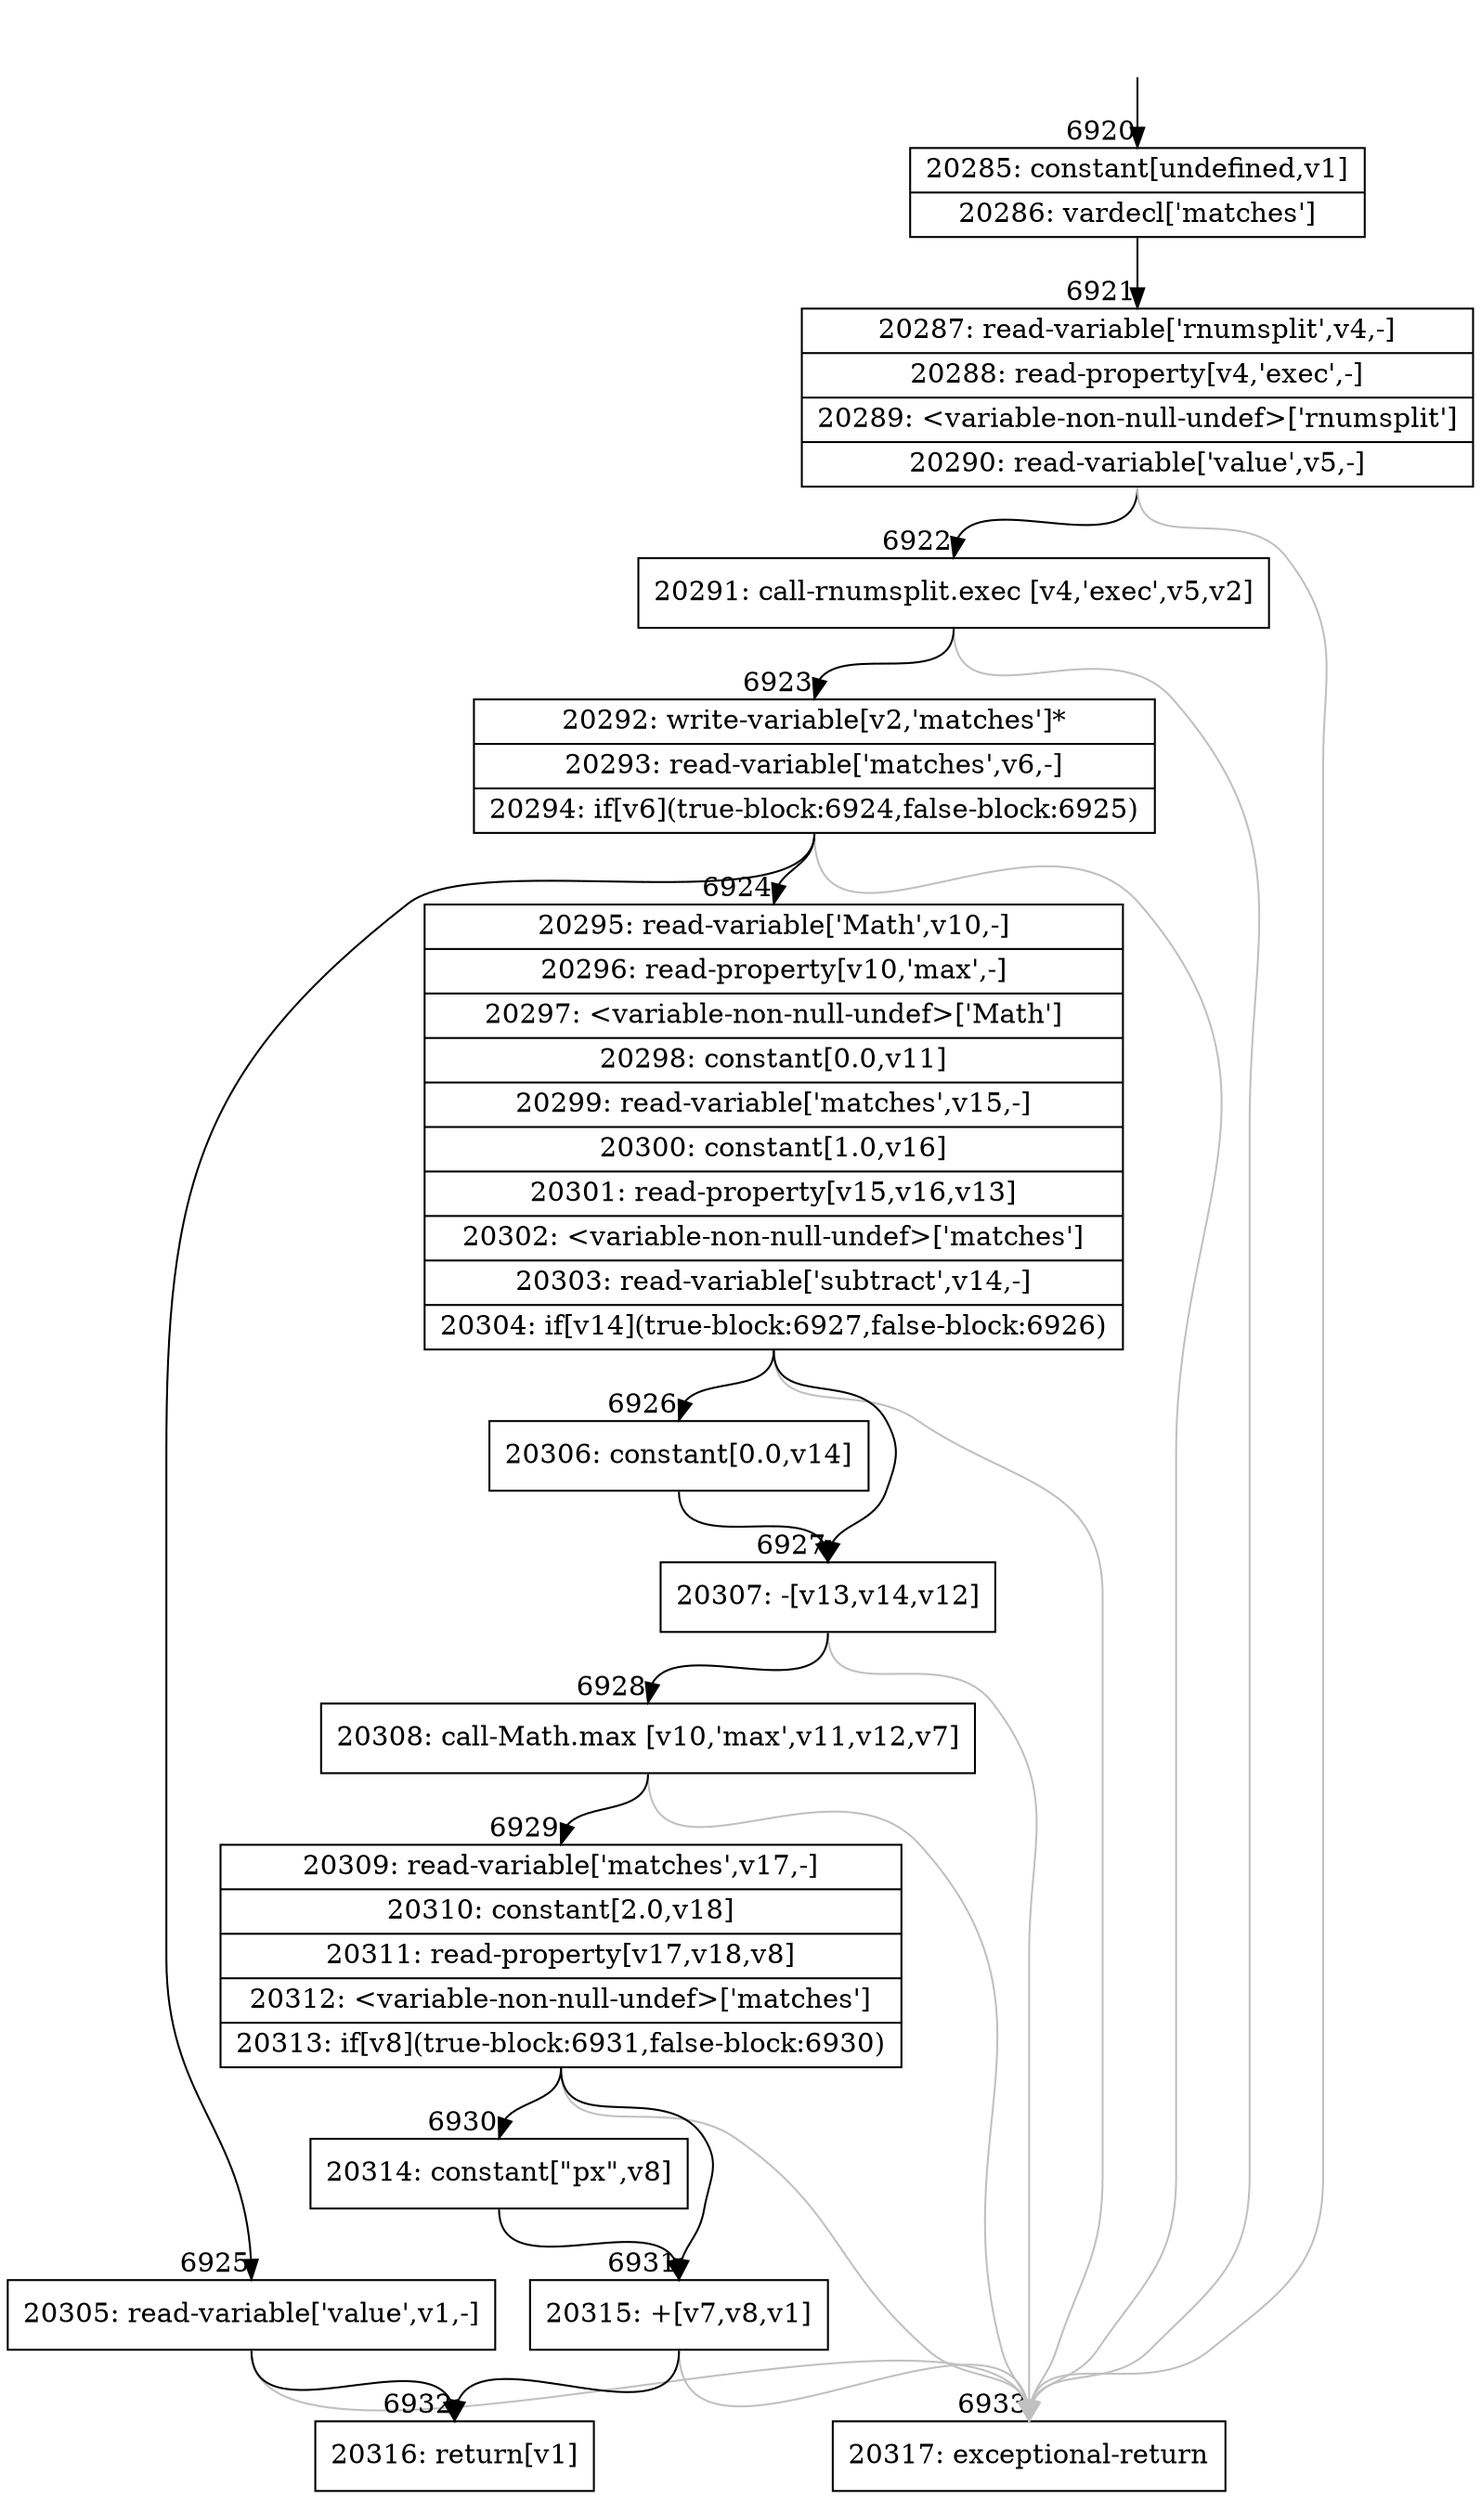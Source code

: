 digraph {
rankdir="TD"
BB_entry434[shape=none,label=""];
BB_entry434 -> BB6920 [tailport=s, headport=n, headlabel="    6920"]
BB6920 [shape=record label="{20285: constant[undefined,v1]|20286: vardecl['matches']}" ] 
BB6920 -> BB6921 [tailport=s, headport=n, headlabel="      6921"]
BB6921 [shape=record label="{20287: read-variable['rnumsplit',v4,-]|20288: read-property[v4,'exec',-]|20289: \<variable-non-null-undef\>['rnumsplit']|20290: read-variable['value',v5,-]}" ] 
BB6921 -> BB6922 [tailport=s, headport=n, headlabel="      6922"]
BB6921 -> BB6933 [tailport=s, headport=n, color=gray, headlabel="      6933"]
BB6922 [shape=record label="{20291: call-rnumsplit.exec [v4,'exec',v5,v2]}" ] 
BB6922 -> BB6923 [tailport=s, headport=n, headlabel="      6923"]
BB6922 -> BB6933 [tailport=s, headport=n, color=gray]
BB6923 [shape=record label="{20292: write-variable[v2,'matches']*|20293: read-variable['matches',v6,-]|20294: if[v6](true-block:6924,false-block:6925)}" ] 
BB6923 -> BB6924 [tailport=s, headport=n, headlabel="      6924"]
BB6923 -> BB6925 [tailport=s, headport=n, headlabel="      6925"]
BB6923 -> BB6933 [tailport=s, headport=n, color=gray]
BB6924 [shape=record label="{20295: read-variable['Math',v10,-]|20296: read-property[v10,'max',-]|20297: \<variable-non-null-undef\>['Math']|20298: constant[0.0,v11]|20299: read-variable['matches',v15,-]|20300: constant[1.0,v16]|20301: read-property[v15,v16,v13]|20302: \<variable-non-null-undef\>['matches']|20303: read-variable['subtract',v14,-]|20304: if[v14](true-block:6927,false-block:6926)}" ] 
BB6924 -> BB6927 [tailport=s, headport=n, headlabel="      6927"]
BB6924 -> BB6926 [tailport=s, headport=n, headlabel="      6926"]
BB6924 -> BB6933 [tailport=s, headport=n, color=gray]
BB6925 [shape=record label="{20305: read-variable['value',v1,-]}" ] 
BB6925 -> BB6932 [tailport=s, headport=n, headlabel="      6932"]
BB6925 -> BB6933 [tailport=s, headport=n, color=gray]
BB6926 [shape=record label="{20306: constant[0.0,v14]}" ] 
BB6926 -> BB6927 [tailport=s, headport=n]
BB6927 [shape=record label="{20307: -[v13,v14,v12]}" ] 
BB6927 -> BB6928 [tailport=s, headport=n, headlabel="      6928"]
BB6927 -> BB6933 [tailport=s, headport=n, color=gray]
BB6928 [shape=record label="{20308: call-Math.max [v10,'max',v11,v12,v7]}" ] 
BB6928 -> BB6929 [tailport=s, headport=n, headlabel="      6929"]
BB6928 -> BB6933 [tailport=s, headport=n, color=gray]
BB6929 [shape=record label="{20309: read-variable['matches',v17,-]|20310: constant[2.0,v18]|20311: read-property[v17,v18,v8]|20312: \<variable-non-null-undef\>['matches']|20313: if[v8](true-block:6931,false-block:6930)}" ] 
BB6929 -> BB6931 [tailport=s, headport=n, headlabel="      6931"]
BB6929 -> BB6930 [tailport=s, headport=n, headlabel="      6930"]
BB6929 -> BB6933 [tailport=s, headport=n, color=gray]
BB6930 [shape=record label="{20314: constant[\"px\",v8]}" ] 
BB6930 -> BB6931 [tailport=s, headport=n]
BB6931 [shape=record label="{20315: +[v7,v8,v1]}" ] 
BB6931 -> BB6932 [tailport=s, headport=n]
BB6931 -> BB6933 [tailport=s, headport=n, color=gray]
BB6932 [shape=record label="{20316: return[v1]}" ] 
BB6933 [shape=record label="{20317: exceptional-return}" ] 
//#$~ 7021
}
